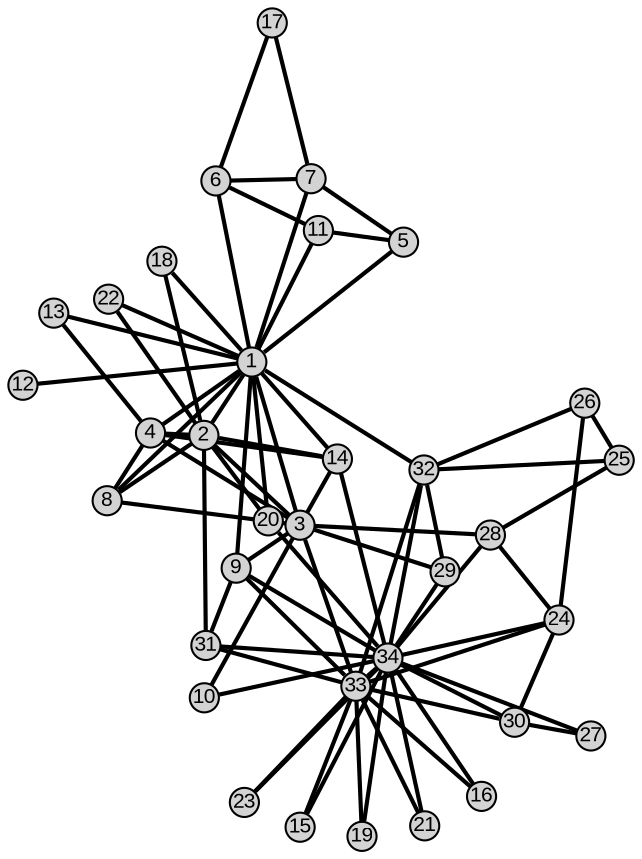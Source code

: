 graph G {
        graph [
                outputorder=edgesfirst,
		layout=neato,
                splines=line
        ];

        node [fontname=Arial,
                label="\N",
                style=filled,
                shape=circle,
                fontsize=10,
                fixedsize=true
        ];

        edge [arrowhead=none, penwidth=2];

        2       [height=0.20,
                pos="113.93,209.83",
                width=0.05];
        1       [height=0.20,
                pos="136.96,245.67",
                width=0.05];
        3       [height=0.20,
                pos="160.01,167.62",
                width=0.05];
        4       [height=0.20,
                pos="88.708,212.7",
                width=0.05];
        5       [height=0.20,
                pos="209.72,303.28",
                width=0.05];
        6       [height=0.20,
                pos="119.57,332.59",
                width=0.05];
        7       [height=0.20,
                pos="165.17,333.7",
                width=0.05];
        8       [height=0.20,
                pos="67.502,179.43",
                width=0.05];
        9       [height=0.20,
                pos="128.86,146.81",
                width=0.05];
        10      [height=0.20,
                pos="112.98,84.766",
                width=0.05];
        11      [height=0.20,
                pos="168.95,308.86",
                width=0.05];
        12      [height=0.20,
                pos="27,234.32",
                width=0.05];
        13      [height=0.20,
                pos="41.767,269.46",
                width=0.05];
        14      [height=0.20,
                pos="178.13,199.21",
                width=0.05];
        17      [height=0.20,
                pos="146.46,408.46",
                width=0.05];
        18      [height=0.20,
                pos="93.839,293.88",
                width=0.05];
        20      [height=0.20,
                pos="144.57,168.72",
                width=0.05];
        22      [height=0.20,
                pos="68.147,275.54",
                width=0.05];
        26      [height=0.20,
                pos="296.74,225.95",
                width=0.05];
        24      [height=0.20,
                pos="284.35,121.83",
                width=0.05];
        25      [height=0.20,
                pos="313.27,198.58",
                width=0.05];
        28      [height=0.20,
                pos="251.45,162.67",
                width=0.05];
        29      [height=0.20,
                pos="229.66,145.07",
                width=0.05];
        30      [height=0.20,
                pos="263.06,72.616",
                width=0.05];
        27      [height=0.20,
                pos="299.74,66.425",
                width=0.05];
        31      [height=0.20,
                pos="116.32,109.32",
                width=0.05];
        32      [height=0.20,
                pos="219.56,193.88",
                width=0.05];
        33      [height=0.20,
                pos="187.07,90.044",
                width=0.05];
        15      [height=0.20,
                pos="160.05,22.445",
                width=0.05];
        16      [height=0.20,
                pos="247.19,37.117",
                width=0.05];
        19      [height=0.20,
                pos="189.73,18",
                width=0.05];
        21      [height=0.20,
                pos="219.85,23.015",
                width=0.05];
        23      [height=0.20,
                pos="133.37,34.374",
                width=0.05];
        34      [height=0.20,
                pos="202.28,103.62",
                width=0.05];
        2 -- 1
        3 -- 2  
        3 -- 1
        4 -- 2  
        4 -- 1  
        4 -- 3 
        5 -- 1  
        6 -- 1  
        7 -- 1  
        7 -- 5  
        7 -- 6  
        8 -- 2  
        8 -- 1  
        8 -- 3  
        8 -- 4  
        9 -- 1 
        9 -- 3 
        10 -- 3 
        11 -- 1
        11 -- 5
        11 -- 6 
        12 -- 1 
        13 -- 1 
        13 -- 4 
        17 -- 6 
        17 -- 7 
        18 -- 2
        18 -- 1
        14 -- 2 
        14 -- 1 
        14 -- 3 
        14 -- 4 
        20 -- 2
        20 -- 1 
        22 -- 2 
        22 -- 1 
        26 -- 24       
        26 -- 25        
        28 -- 3
        28 -- 24       
        28 -- 25        
        29 -- 3 
        30 -- 24      
        30 -- 27        
        31 -- 2 
        31 -- 9
        32 -- 1 
        32 -- 26     
        32 -- 25       
        32 -- 29      
        33 -- 3 
        33 -- 9 
        33 -- 24        
        33 -- 30      
        33 -- 31     
        33 -- 32        
        33 -- 15       
        33 -- 16       
        33 -- 19       
        33 -- 21    
        33 -- 23      
        34 -- 9 
        34 -- 10       
        34 -- 14      
        34 -- 20       
        34 -- 24    
        34 -- 28      
        34 -- 29    
        34 -- 30      
        34 -- 27      
        34 -- 31       
        34 -- 32      
        34 -- 33      
        34 -- 15     
        34 -- 16       
        34 -- 19      
        34 -- 21       
        34 -- 23
}